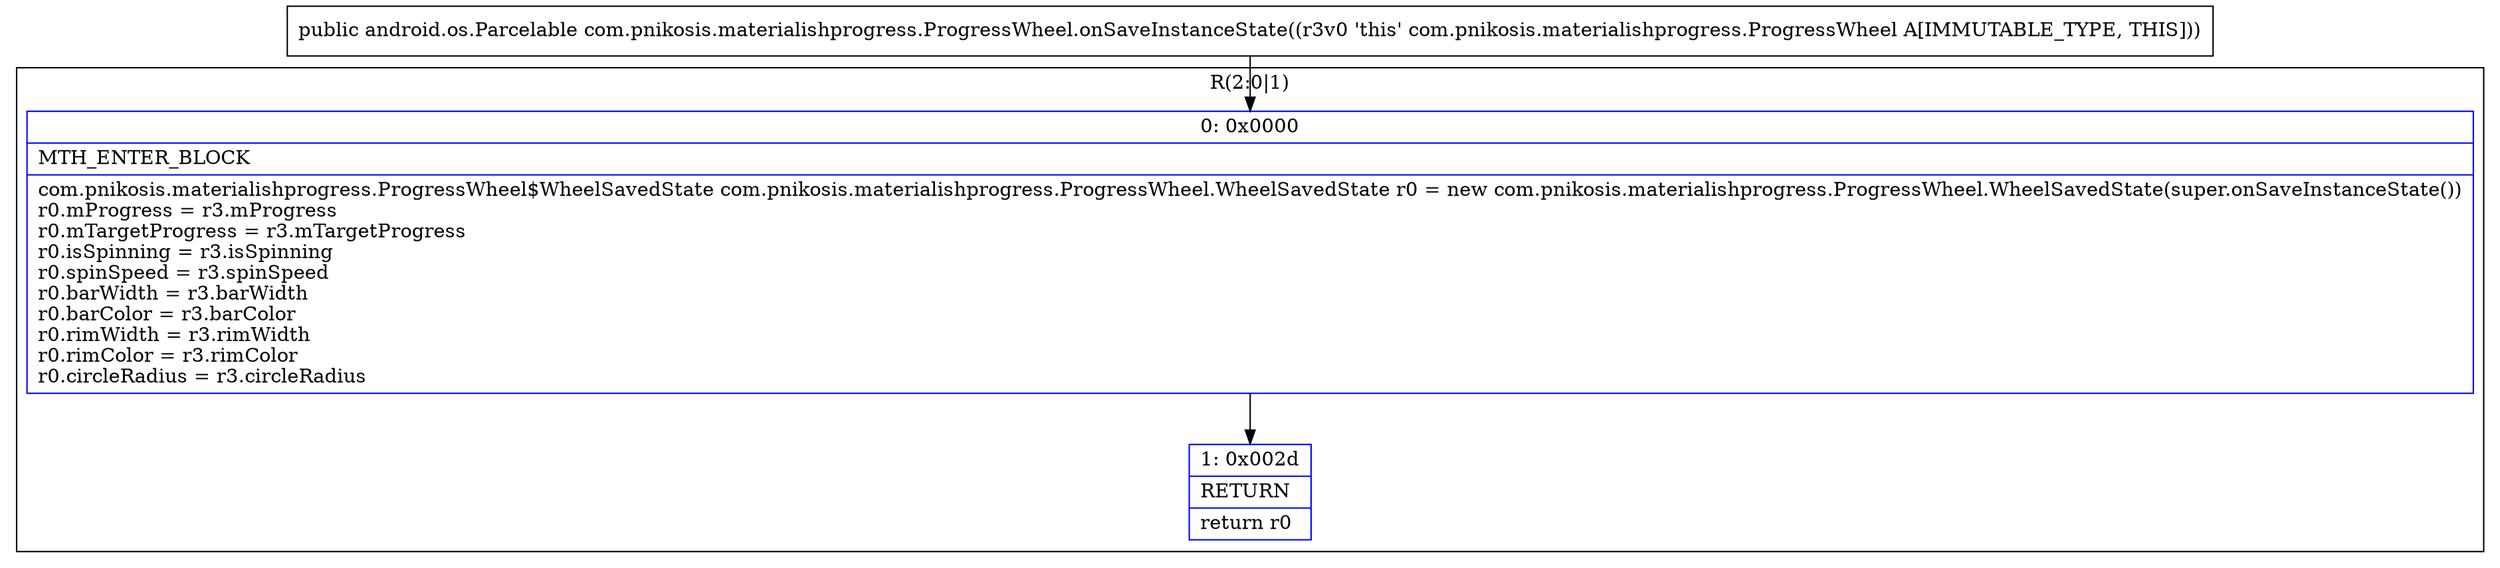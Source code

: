 digraph "CFG forcom.pnikosis.materialishprogress.ProgressWheel.onSaveInstanceState()Landroid\/os\/Parcelable;" {
subgraph cluster_Region_22521443 {
label = "R(2:0|1)";
node [shape=record,color=blue];
Node_0 [shape=record,label="{0\:\ 0x0000|MTH_ENTER_BLOCK\l|com.pnikosis.materialishprogress.ProgressWheel$WheelSavedState com.pnikosis.materialishprogress.ProgressWheel.WheelSavedState r0 = new com.pnikosis.materialishprogress.ProgressWheel.WheelSavedState(super.onSaveInstanceState())\lr0.mProgress = r3.mProgress\lr0.mTargetProgress = r3.mTargetProgress\lr0.isSpinning = r3.isSpinning\lr0.spinSpeed = r3.spinSpeed\lr0.barWidth = r3.barWidth\lr0.barColor = r3.barColor\lr0.rimWidth = r3.rimWidth\lr0.rimColor = r3.rimColor\lr0.circleRadius = r3.circleRadius\l}"];
Node_1 [shape=record,label="{1\:\ 0x002d|RETURN\l|return r0\l}"];
}
MethodNode[shape=record,label="{public android.os.Parcelable com.pnikosis.materialishprogress.ProgressWheel.onSaveInstanceState((r3v0 'this' com.pnikosis.materialishprogress.ProgressWheel A[IMMUTABLE_TYPE, THIS])) }"];
MethodNode -> Node_0;
Node_0 -> Node_1;
}

